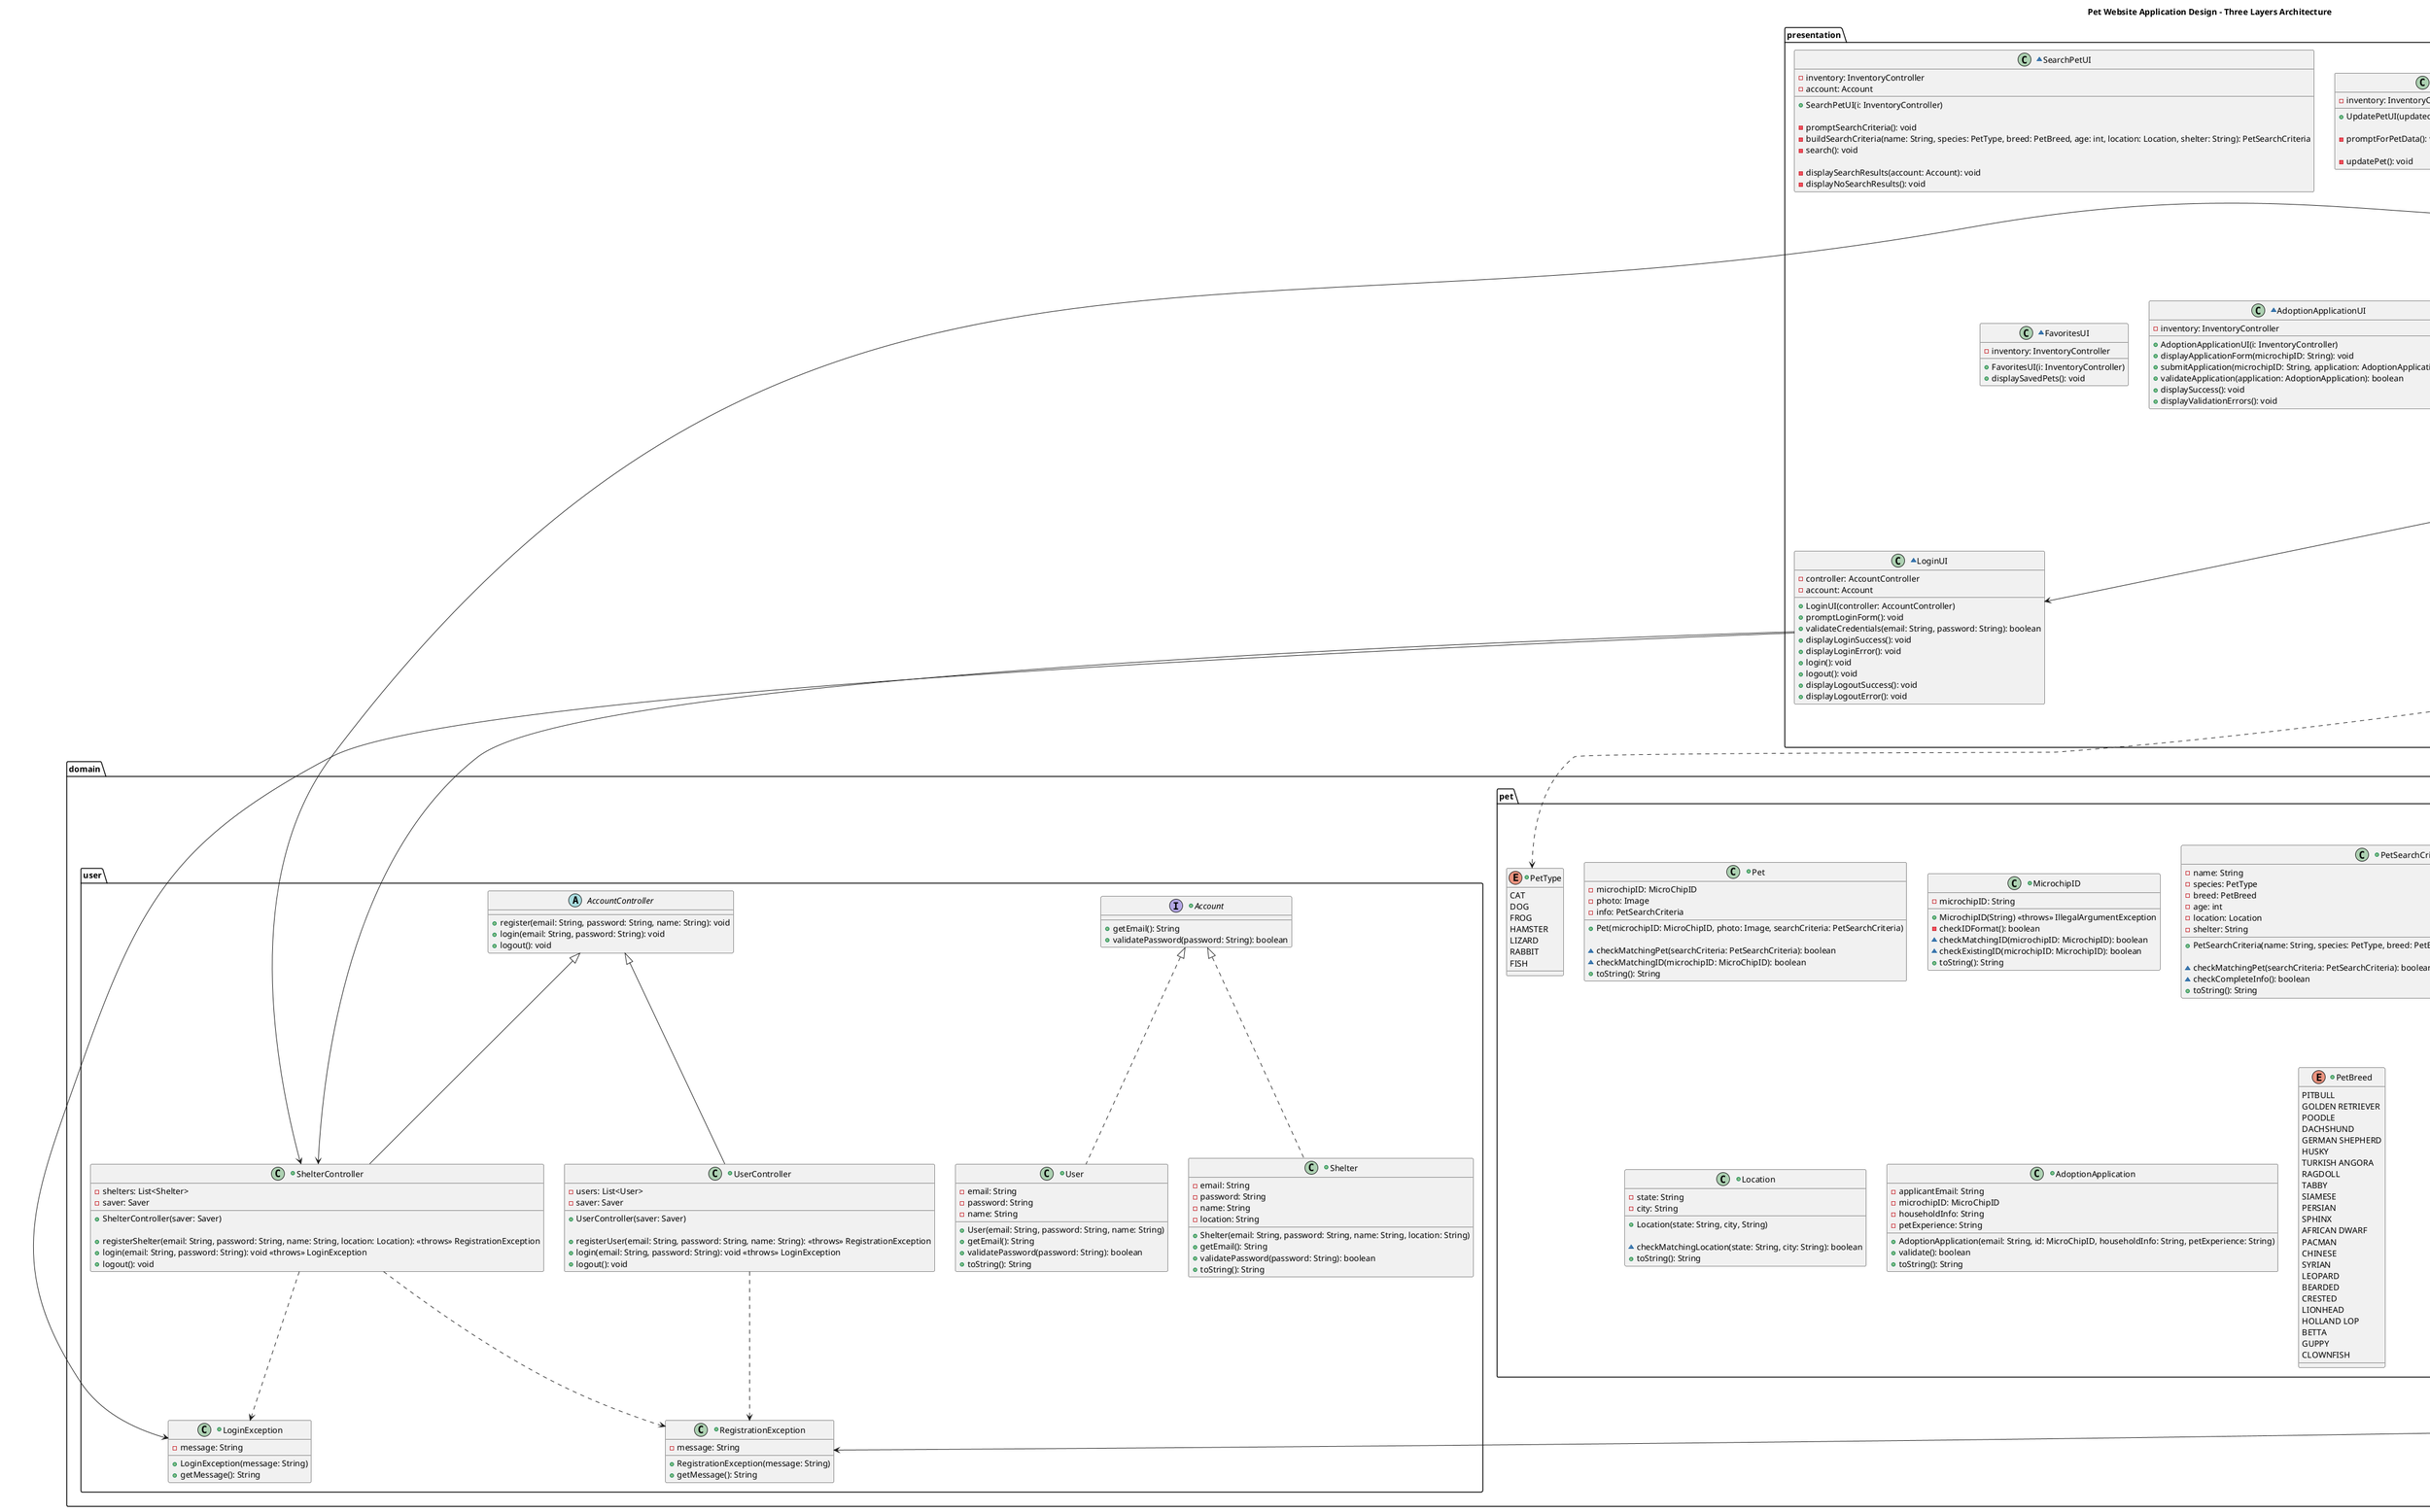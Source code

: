 @startuml

title Pet Website Application Design - Three Layers Architecture

package presentation {
   +class Main{
     +{static} main(String[])
   }

   ~class MainScreenUI {
    -inventory: InventoryController
    -addPetUI: AddPetUI
    -removePetUI: RemovePetUI
    -searchPetUI: SearchPetUI
    -updatePetUI: UpdatePetUI
    -registerAccountUI: RegisterAccountUI
    -loginUI: LoginUI
    -viewPetDetailsUI: ViewPetDetailsUI
    -favoritesUI: FavoritesUI
    -adoptionUI: AdoptionApplicationUI

    +MainScreenUI(i: InventoryController)
    -showPets(): void
    -showAddPet(): void
    -showRemovePet(): void
    -showSearchPet(): void
    -showRegisterAccount(): void
    -showLogin(): void
    -showPetDetails(): void
    -showFavorites(): void
    -showAdoptionForm(): void
  }

  ~class AddPetUI {
    -inventory: InventoryController

    +AddPetUI(i: InventoryController)

    -promptPetInfo(): void
    -addPet(): void
    -checkUniqueMicrochipID(): boolean
    -displayDuplicateMicrochipID(): void
    -promptUserForName(): String
    -validateEmptyName(): boolean
    -errorIncompleteName(): void
    -promptUserForSpecies(): String
    -validatePetType(): boolean
    -errorInvalidType(): void
    -promptUserForBreed(): String
    -validatePetBreed(): boolean
    -errorInvalidBreed(): void
    -getShelter(): void
  }

  ~class RemovePetUI {
    -inventory: InventoryController

    +RemovePetUI(i: InventoryController)
    +RemovePetUI()

    -promptForMicrochipID(): void
    -checkExistingMicrochipID(): boolean
    -displayNonexistentMicrochipID(): void
    -promptConfirmDeletion(): void
    -removePet(): void
  }

  ~class SearchPetUI {
    -inventory: InventoryController
    -account: Account

    +SearchPetUI(i: InventoryController)

    -promptSearchCriteria(): void
    -buildSearchCriteria(name: String, species: PetType, breed: PetBreed, age: int, location: Location, shelter: String): PetSearchCriteria
    -search(): void

    -displaySearchResults(account: Account): void
    -displayNoSearchResults(): void
  }

  ~class UpdatePetUI {
    -inventory: InventoryController

    +UpdatePetUI(updatedData: String, i: InventoryController)

    -promptForPetData(): void

    -updatePet(): void
  }

  ~class RegisterAccountUI {
    -controller: AccountController
    -account: Account

    +RegisterAccountUI(controller: AccountController)
    +promptRegistrationForm(): void
    +validateFields(email: String, password: String, name: String, state: String, city: String): boolean
    +displayRegistrationSuccess(): void
    +displayRegistrationError(): void
    +displayEmailAlreadyExistsPrompt(): void
    +promptLoginInstead(): void
  }

  ~class LoginUI {
    -controller: AccountController
    -account: Account

    +LoginUI(controller: AccountController)
    +promptLoginForm(): void
    +validateCredentials(email: String, password: String): boolean
    +displayLoginSuccess(): void
    +displayLoginError(): void
    +login(): void
    +logout(): void
    +displayLogoutSuccess(): void
    +displayLogoutError(): void
  }

  ~class ViewPetDetailsUI {
     -inventory: InventoryController
     -account: Account

     +ViewPetDetailsUI(i: InventoryController, account: Account)

     -displayPetProfile(microchipID: String): void
     -getPetByID(microchipID: String): Pet
     -displayEditableOptions(pet: Pet): void
     -toggleFavorite(microchipID: String): void
     -promptAdoptionForm(microchipID: String): void
  }

  ~class FavoritesUI {
     -inventory: InventoryController

     +FavoritesUI(i: InventoryController)
     +displaySavedPets(): void
  }

  ~class AdoptionApplicationUI {
    -inventory: InventoryController

    +AdoptionApplicationUI(i: InventoryController)
    +displayApplicationForm(microchipID: String): void
    +submitApplication(microchipID: String, application: AdoptionApplication): void
    +validateApplication(application: AdoptionApplication): boolean
    +displaySuccess(): void
    +displayValidationErrors(): void
  }
}

package domain {
  package pet {
      +class InventoryController {
        -pets: List<Pet>
        -loader: Loader
        -saver: Saver
        -favorites: Map<User, List<MicroChipID>>
        -applications: List<AdoptionApplication>

        +InventoryController(l: Loader, s: Saver): void

        -loadInventory(): void

        +addPet(microchipID: String, name: String, species: PetType, breed: PetBreed, age: int, location: Location, photo: Image, shelter: String): <<throws>> IllegalArgumentException: void
        +removePet(microChipID: MicroChipID): boolean
        +searchPet(searchCriteria: PetSearchCriteria): Set<Pet>
        +getPetByID(microchipID: String): Pet
        +toggleFavorite(user: User, microchipID: String): void
        +getFavorites(user: User): List<Pet>
        +submitApplication(application: AdoptionApplication): void
        +toString(): String
      }

      +class Pet {
        -microchipID: MicroChipID
        -photo: Image
        -info: PetSearchCriteria

        +Pet(microchipID: MicroChipID, photo: Image, searchCriteria: PetSearchCriteria)

        ~checkMatchingPet(searchCriteria: PetSearchCriteria): boolean
        ~checkMatchingID(microchipID: MicroChipID): boolean
        +toString(): String
      }

      +class MicrochipID {
        -microchipID: String

        +MicrochipID(String) <<throws>> IllegalArgumentException
        -checkIDFormat(): boolean
        ~checkMatchingID(microchipID: MicrochipID): boolean
        ~checkExistingID(microchipID: MicrochipID): boolean
        +toString(): String
      }

      +class PetSearchCriteria {
        -name: String
        -species: PetType
        -breed: PetBreed
        -age: int
        -location: Location
        -shelter: String

        +PetSearchCriteria(name: String, species: PetType, breed: PetBreed, age: int, location: Location, shelter: String)

        ~checkMatchingPet(searchCriteria: PetSearchCriteria): boolean
        ~checkCompleteInfo(): boolean
        +toString(): String
      }

      +class Location{
        -state: String
        -city: String

        +Location(state: String, city, String)

        ~checkMatchingLocation(state: String, city: String): boolean
        +toString(): String
      }

      +class AdoptionApplication {
        -applicantEmail: String
        -microchipID: MicroChipID
        -householdInfo: String
        -petExperience: String

        +AdoptionApplication(email: String, id: MicroChipID, householdInfo: String, petExperience: String)
        +validate(): boolean
        +toString(): String
      }

      +enum PetType {
        CAT
        DOG
        FROG
        HAMSTER
        LIZARD
        RABBIT
        FISH
      }

      +enum PetBreed {
        PITBULL
        GOLDEN RETRIEVER
        POODLE
        DACHSHUND
        GERMAN SHEPHERD
        HUSKY
        TURKISH ANGORA
        RAGDOLL
        TABBY
        SIAMESE
        PERSIAN
        SPHINX
        AFRICAN DWARF
        PACMAN
        CHINESE
        SYRIAN
        LEOPARD
        BEARDED
        CRESTED
        LIONHEAD
        HOLLAND LOP
        BETTA
        GUPPY
        CLOWNFISH
      }
  }

  package user {
    +interface Account {
      +getEmail(): String
      +validatePassword(password: String): boolean
    }

    +class User implements Account {
      -email: String
      -password: String
      -name: String

      +User(email: String, password: String, name: String)
      +getEmail(): String
      +validatePassword(password: String): boolean
      +toString(): String
    }

    +class Shelter implements Account {
      -email: String
      -password: String
      -name: String
      -location: String

      +Shelter(email: String, password: String, name: String, location: String)
      +getEmail(): String
      +validatePassword(password: String): boolean
      +toString(): String
    }

    abstract class AccountController {
      +register(email: String, password: String, name: String): void
      +login(email: String, password: String): void
      +logout(): void
    }

    +class ShelterController {
      -shelters: List<Shelter>
      -saver: Saver
      +ShelterController(saver: Saver)

      +registerShelter(email: String, password: String, name: String, location: Location): <<throws>> RegistrationException
      +login(email: String, password: String): void <<throws>> LoginException
      +logout(): void
    }

    +class UserController {
      -users: List<User>
      -saver: Saver
      +UserController(saver: Saver)

      +registerUser(email: String, password: String, name: String): <<throws>> RegistrationException
      +login(email: String, password: String): void <<throws>> LoginException
      +logout(): void
    }

    +class RegistrationException {
      -message: String
      +RegistrationException(message: String)
      +getMessage(): String
    }

    +class LoginException {
      -message: String
      +LoginException(message: String)
      +getMessage(): String
    }
  }
}

package datasource {
  +interface Loader {
    +<i>next(): String
    +<i>hasNext(): boolean
  }

  +interface Saver {
    +<i>append(data: String): void
    +<i>remove(data: String): boolean
  }

  +class LocalTextLoader {
    -fPath: String

    +LocalTextLoader(fPath: String)

    +next(): String
    +hasNext(): boolean
  }

  +class DatabaseLoader {
    -configFilePath: String
    -table: String

    +DatabaseLoader(configFilePath: String, table: String)

    +next(): String
    +hasNext(): boolean
  }

  +class LocalTextSaver {
    -fPath: String

    +LocalTextSaver(fPath: String)

    +append(data: String): void
    +remove(data: String): void
  }

  package image{
      +interface ImageRetriever{
        +getImage(): byte[]
      }

      +class LocalLibraryImageRetriever{
        +getImage():  byte[]
      }
  }
}

Main ..> Saver
Main ..> Loader
Main ..> InventoryController
Main ..> MainScreenUI
Main ..> LocalTextLoader
Main ..> LocalTextSaver

MainScreenUI --> AddPetUI
MainScreenUI --> RemovePetUI
MainScreenUI --> SearchGuitarUI
MainScreenUI --> UpdateGuitarUI
MainScreenUI --> ReportUI
MainScreenUI --> InventoryController
MainScreenUI ..> FileGenerator
MainScreenUI ..> LocalTextLoader

AddPetUI --> InventoryController
AddPetUI ..> PetType

RemovePetUI --> InventoryController

InventoryController --> "*" Guitar
InventoryController --> Loader
InventoryController --> Saver
InventoryController ..> GuitarSearchCriteria
InventoryController ..> SerialNumber
InventoryController ..> Price

RegisterAccountUI --> ShelterController
RegisterAccountUI --> RegistrationException

ShelterController ..> RegistrationException
UserController ..> RegistrationException

AccountController <|-- UserController
AccountController <|-- ShelterController

LocalTextLoader .u.|> Loader
DatabaseLoader .u.|> Loader
LocalTextSaver .u.|> Saver

MainScreenUI --> LoginUI
LoginUI --> ShelterController
LoginUI --> LoginException
ShelterController ..> LoginException

ReportGenerator .u.|> FileGenerator

@enduml